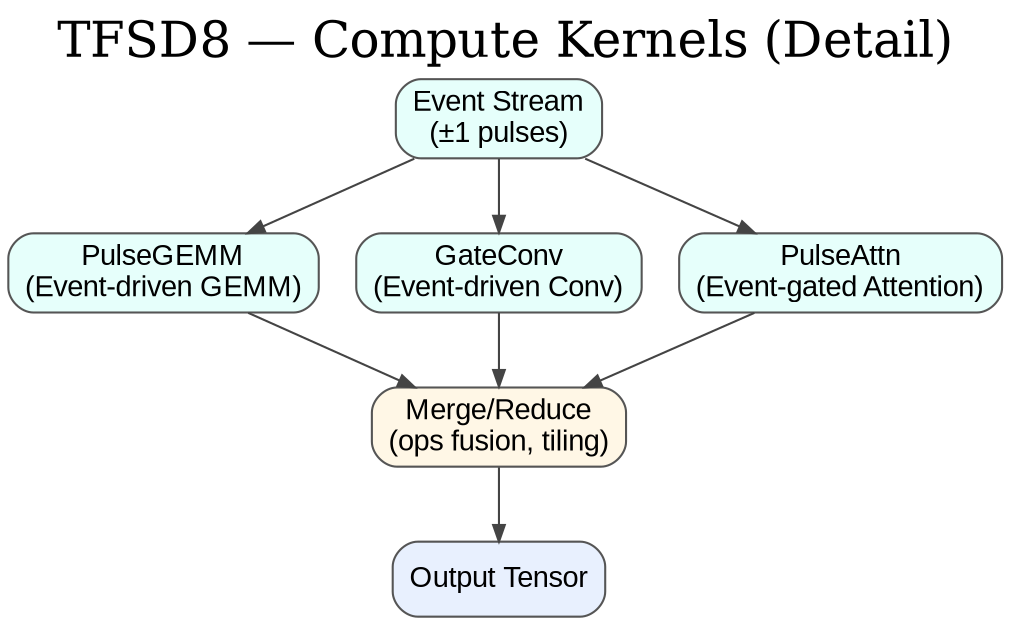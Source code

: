 digraph TFSD8_Kernels {
  graph [rankdir=TB, fontsize=24, labelloc="t", label="TFSD8 — Compute Kernels (Detail)"];
  node  [shape=rectangle, style="rounded,filled", fillcolor="#f7f7f7", color="#555555", fontname="Arial"];
  edge  [color="#444444", arrowsize=0.8];

  EventIn   [label="Event Stream\n(±1 pulses)", fillcolor="#e6fffb"];
  PulseGEMM [label="PulseGEMM\n(Event-driven GEMM)", fillcolor="#e6fffb"];
  GateConv  [label="GateConv\n(Event-driven Conv)", fillcolor="#e6fffb"];
  PulseAttn [label="PulseAttn\n(Event-gated Attention)", fillcolor="#e6fffb"];
  Merge     [label="Merge/Reduce\n(ops fusion, tiling)", fillcolor="#fff7e6"];
  Output    [label="Output Tensor", fillcolor="#e8f0fe"];

  EventIn   -> PulseGEMM;
  EventIn   -> GateConv;
  EventIn   -> PulseAttn;
  PulseGEMM -> Merge;
  GateConv  -> Merge;
  PulseAttn -> Merge;
  Merge     -> Output;
}

